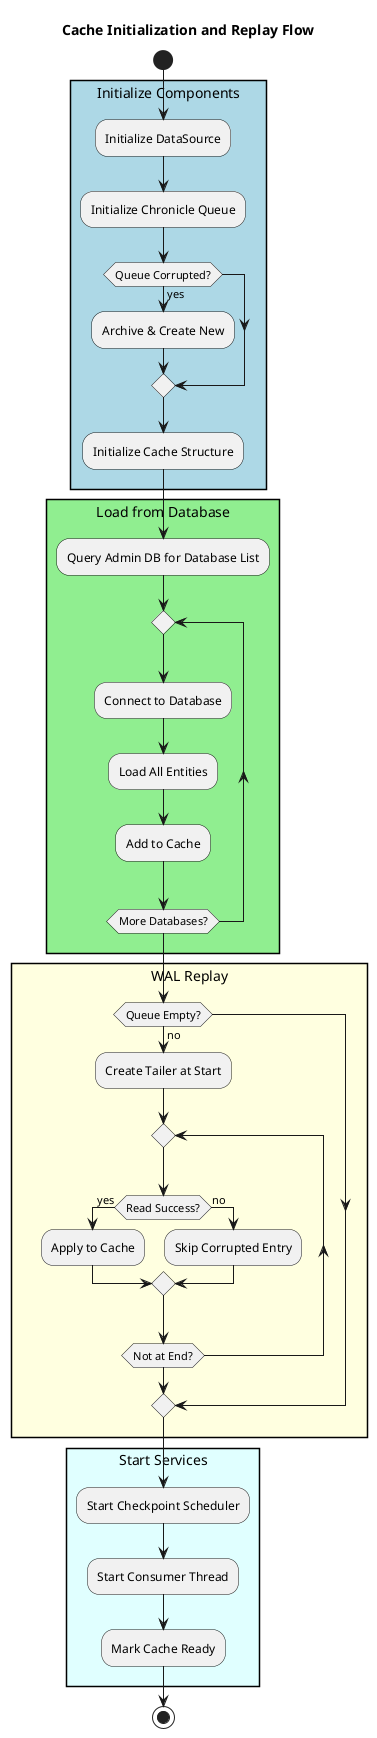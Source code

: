 @startuml
title Cache Initialization and Replay Flow

start

rectangle "Initialize Components" #LightBlue {
  :Initialize DataSource;
  :Initialize Chronicle Queue;
  if (Queue Corrupted?) then (yes)
    :Archive & Create New;
  endif
  :Initialize Cache Structure;
}

rectangle "Load from Database" #LightGreen {
  :Query Admin DB for Database List;
  repeat
    :Connect to Database;
    :Load All Entities;
    :Add to Cache;
  repeat while (More Databases?)
}

rectangle "WAL Replay" #LightYellow {
  if (Queue Empty?) then (no)
    :Create Tailer at Start;
    repeat
      if (Read Success?) then (yes)
        :Apply to Cache;
      else (no)
        :Skip Corrupted Entry;
      endif
    repeat while (Not at End?)
  endif
}

rectangle "Start Services" #LightCyan {
  :Start Checkpoint Scheduler;
  :Start Consumer Thread;
  :Mark Cache Ready;
}

stop

@enduml